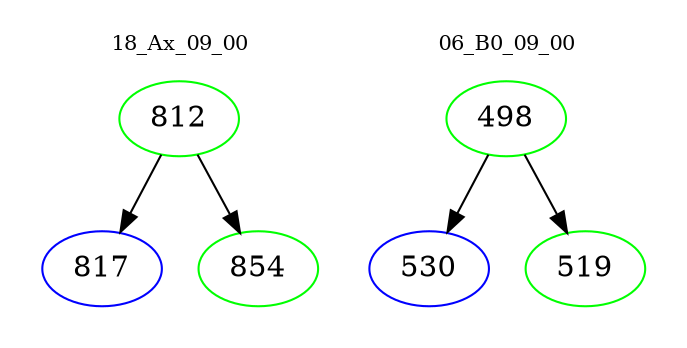 digraph{
subgraph cluster_0 {
color = white
label = "18_Ax_09_00";
fontsize=10;
T0_812 [label="812", color="green"]
T0_812 -> T0_817 [color="black"]
T0_817 [label="817", color="blue"]
T0_812 -> T0_854 [color="black"]
T0_854 [label="854", color="green"]
}
subgraph cluster_1 {
color = white
label = "06_B0_09_00";
fontsize=10;
T1_498 [label="498", color="green"]
T1_498 -> T1_530 [color="black"]
T1_530 [label="530", color="blue"]
T1_498 -> T1_519 [color="black"]
T1_519 [label="519", color="green"]
}
}
